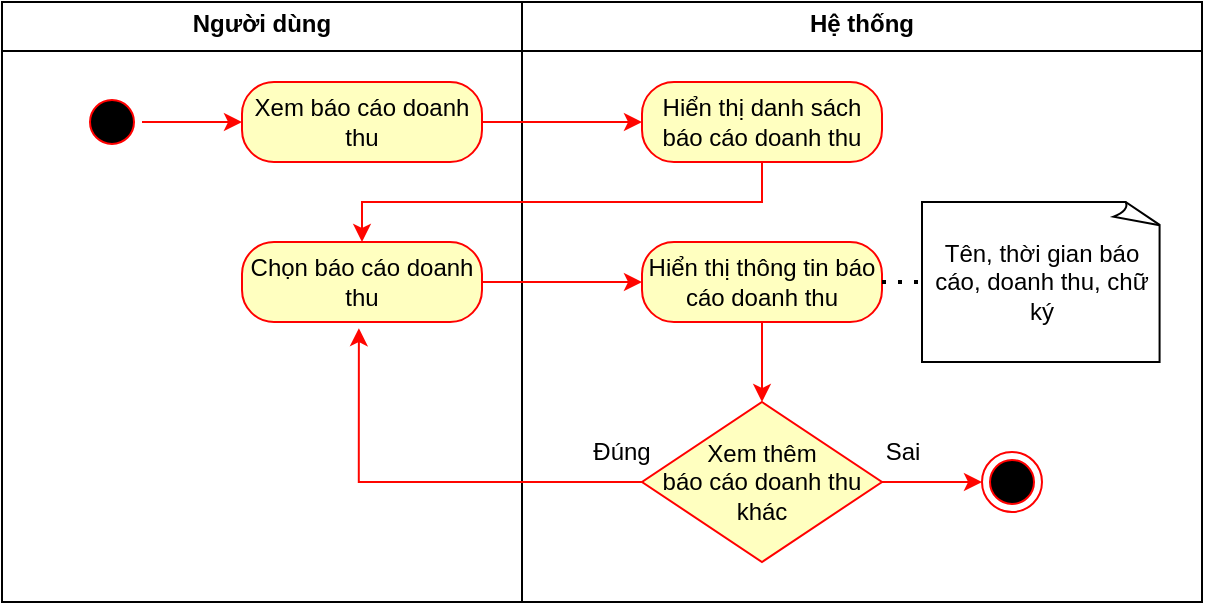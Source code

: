 <mxfile version="26.0.7">
  <diagram name="Page-1" id="tUbvZQ03g2i8eCfW-rza">
    <mxGraphModel dx="976" dy="418" grid="1" gridSize="10" guides="1" tooltips="1" connect="1" arrows="1" fold="1" page="1" pageScale="1" pageWidth="850" pageHeight="1100" math="0" shadow="0">
      <root>
        <mxCell id="0" />
        <mxCell id="1" parent="0" />
        <mxCell id="dfMtilakAesgysmn-Q0U-1" value="&lt;p style=&quot;margin:0px;margin-top:4px;text-align:center;&quot;&gt;&lt;b&gt;Hệ thống&lt;/b&gt;&lt;/p&gt;&lt;hr size=&quot;1&quot; style=&quot;border-style:solid;&quot;&gt;&lt;div style=&quot;height:2px;&quot;&gt;&lt;/div&gt;" style="verticalAlign=top;align=left;overflow=fill;html=1;whiteSpace=wrap;" vertex="1" parent="1">
          <mxGeometry x="260" width="340" height="300" as="geometry" />
        </mxCell>
        <mxCell id="dfMtilakAesgysmn-Q0U-2" value="&lt;p style=&quot;margin:0px;margin-top:4px;text-align:center;&quot;&gt;&lt;b&gt;Người dùng&lt;/b&gt;&lt;/p&gt;&lt;hr size=&quot;1&quot; style=&quot;border-style:solid;&quot;&gt;&lt;div style=&quot;height:2px;&quot;&gt;&lt;/div&gt;" style="verticalAlign=top;align=left;overflow=fill;html=1;whiteSpace=wrap;" vertex="1" parent="1">
          <mxGeometry width="260" height="300" as="geometry" />
        </mxCell>
        <mxCell id="dfMtilakAesgysmn-Q0U-3" value="" style="ellipse;html=1;shape=startState;fillColor=#000000;strokeColor=#ff0000;" vertex="1" parent="1">
          <mxGeometry x="40" y="45" width="30" height="30" as="geometry" />
        </mxCell>
        <mxCell id="dfMtilakAesgysmn-Q0U-4" value="" style="edgeStyle=orthogonalEdgeStyle;rounded=0;orthogonalLoop=1;jettySize=auto;html=1;strokeColor=#FF0500;" edge="1" parent="1" source="dfMtilakAesgysmn-Q0U-3" target="dfMtilakAesgysmn-Q0U-6">
          <mxGeometry relative="1" as="geometry" />
        </mxCell>
        <mxCell id="dfMtilakAesgysmn-Q0U-5" value="" style="edgeStyle=orthogonalEdgeStyle;rounded=0;orthogonalLoop=1;jettySize=auto;html=1;strokeColor=#FF0500;" edge="1" parent="1" source="dfMtilakAesgysmn-Q0U-6" target="dfMtilakAesgysmn-Q0U-8">
          <mxGeometry relative="1" as="geometry" />
        </mxCell>
        <mxCell id="dfMtilakAesgysmn-Q0U-6" value="Xem báo cáo doanh thu" style="rounded=1;whiteSpace=wrap;html=1;arcSize=40;fontColor=#000000;fillColor=#ffffc0;strokeColor=#ff0000;" vertex="1" parent="1">
          <mxGeometry x="120" y="40" width="120" height="40" as="geometry" />
        </mxCell>
        <mxCell id="dfMtilakAesgysmn-Q0U-7" style="edgeStyle=orthogonalEdgeStyle;rounded=0;orthogonalLoop=1;jettySize=auto;html=1;entryX=0.5;entryY=0;entryDx=0;entryDy=0;strokeColor=#FF0500;" edge="1" parent="1" source="dfMtilakAesgysmn-Q0U-8" target="dfMtilakAesgysmn-Q0U-10">
          <mxGeometry relative="1" as="geometry">
            <Array as="points">
              <mxPoint x="380" y="100" />
              <mxPoint x="180" y="100" />
            </Array>
          </mxGeometry>
        </mxCell>
        <mxCell id="dfMtilakAesgysmn-Q0U-8" value="Hiển thị danh sách báo cáo doanh thu" style="rounded=1;whiteSpace=wrap;html=1;arcSize=40;fontColor=#000000;fillColor=#ffffc0;strokeColor=#ff0000;" vertex="1" parent="1">
          <mxGeometry x="320" y="40" width="120" height="40" as="geometry" />
        </mxCell>
        <mxCell id="dfMtilakAesgysmn-Q0U-9" style="edgeStyle=orthogonalEdgeStyle;rounded=0;orthogonalLoop=1;jettySize=auto;html=1;entryX=0;entryY=0.5;entryDx=0;entryDy=0;strokeColor=#FF0500;" edge="1" parent="1" source="dfMtilakAesgysmn-Q0U-10" target="dfMtilakAesgysmn-Q0U-13">
          <mxGeometry relative="1" as="geometry" />
        </mxCell>
        <mxCell id="dfMtilakAesgysmn-Q0U-10" value="Chọn báo cáo doanh thu" style="rounded=1;whiteSpace=wrap;html=1;arcSize=40;fontColor=#000000;fillColor=#ffffc0;strokeColor=#ff0000;" vertex="1" parent="1">
          <mxGeometry x="120" y="120" width="120" height="40" as="geometry" />
        </mxCell>
        <mxCell id="dfMtilakAesgysmn-Q0U-11" value="" style="edgeStyle=orthogonalEdgeStyle;rounded=0;orthogonalLoop=1;jettySize=auto;html=1;" edge="1" parent="1" target="dfMtilakAesgysmn-Q0U-16">
          <mxGeometry relative="1" as="geometry">
            <mxPoint x="380" y="200" as="sourcePoint" />
          </mxGeometry>
        </mxCell>
        <mxCell id="dfMtilakAesgysmn-Q0U-12" style="edgeStyle=orthogonalEdgeStyle;rounded=0;orthogonalLoop=1;jettySize=auto;html=1;entryX=0.5;entryY=0;entryDx=0;entryDy=0;strokeColor=#FF0500;" edge="1" parent="1" source="dfMtilakAesgysmn-Q0U-13" target="dfMtilakAesgysmn-Q0U-16">
          <mxGeometry relative="1" as="geometry" />
        </mxCell>
        <mxCell id="dfMtilakAesgysmn-Q0U-13" value="Hiển thị thông tin báo cáo doanh thu" style="rounded=1;whiteSpace=wrap;html=1;arcSize=40;fontColor=#000000;fillColor=#ffffc0;strokeColor=#ff0000;" vertex="1" parent="1">
          <mxGeometry x="320" y="120" width="120" height="40" as="geometry" />
        </mxCell>
        <mxCell id="dfMtilakAesgysmn-Q0U-14" value="Tên, thời gian báo cáo, doanh thu, chữ ký" style="whiteSpace=wrap;html=1;shape=mxgraph.basic.document;align=center;" vertex="1" parent="1">
          <mxGeometry x="460" y="100" width="120" height="80" as="geometry" />
        </mxCell>
        <mxCell id="dfMtilakAesgysmn-Q0U-15" value="" style="edgeStyle=orthogonalEdgeStyle;rounded=0;orthogonalLoop=1;jettySize=auto;html=1;strokeColor=#FF0500;" edge="1" parent="1" source="dfMtilakAesgysmn-Q0U-16" target="dfMtilakAesgysmn-Q0U-18">
          <mxGeometry relative="1" as="geometry" />
        </mxCell>
        <mxCell id="dfMtilakAesgysmn-Q0U-16" value="Xem thêm&lt;br&gt;báo cáo doanh thu khác" style="rhombus;whiteSpace=wrap;html=1;fontColor=#000000;fillColor=#ffffc0;strokeColor=#FF0000;" vertex="1" parent="1">
          <mxGeometry x="320" y="200" width="120" height="80" as="geometry" />
        </mxCell>
        <mxCell id="dfMtilakAesgysmn-Q0U-17" style="edgeStyle=orthogonalEdgeStyle;rounded=0;orthogonalLoop=1;jettySize=auto;html=1;entryX=0.487;entryY=1.077;entryDx=0;entryDy=0;entryPerimeter=0;strokeColor=#FF0500;" edge="1" parent="1" source="dfMtilakAesgysmn-Q0U-16" target="dfMtilakAesgysmn-Q0U-10">
          <mxGeometry relative="1" as="geometry" />
        </mxCell>
        <mxCell id="dfMtilakAesgysmn-Q0U-18" value="" style="ellipse;html=1;shape=endState;fillColor=#000000;strokeColor=#ff0000;" vertex="1" parent="1">
          <mxGeometry x="490" y="225" width="30" height="30" as="geometry" />
        </mxCell>
        <mxCell id="dfMtilakAesgysmn-Q0U-19" value="Đúng" style="text;html=1;align=center;verticalAlign=middle;whiteSpace=wrap;rounded=0;fontFamily=Helvetica;fontSize=12;fontColor=#000000;" vertex="1" parent="1">
          <mxGeometry x="280" y="210" width="60" height="30" as="geometry" />
        </mxCell>
        <mxCell id="dfMtilakAesgysmn-Q0U-20" value="Sai" style="text;html=1;align=center;verticalAlign=middle;resizable=0;points=[];autosize=1;strokeColor=none;fillColor=none;" vertex="1" parent="1">
          <mxGeometry x="430" y="210" width="40" height="30" as="geometry" />
        </mxCell>
        <mxCell id="dfMtilakAesgysmn-Q0U-21" value="" style="endArrow=none;dashed=1;html=1;dashPattern=1 3;strokeWidth=2;rounded=0;entryX=0;entryY=0.5;entryDx=0;entryDy=0;entryPerimeter=0;" edge="1" parent="1" target="dfMtilakAesgysmn-Q0U-14">
          <mxGeometry width="50" height="50" relative="1" as="geometry">
            <mxPoint x="440" y="140" as="sourcePoint" />
            <mxPoint x="490" y="90" as="targetPoint" />
          </mxGeometry>
        </mxCell>
      </root>
    </mxGraphModel>
  </diagram>
</mxfile>
